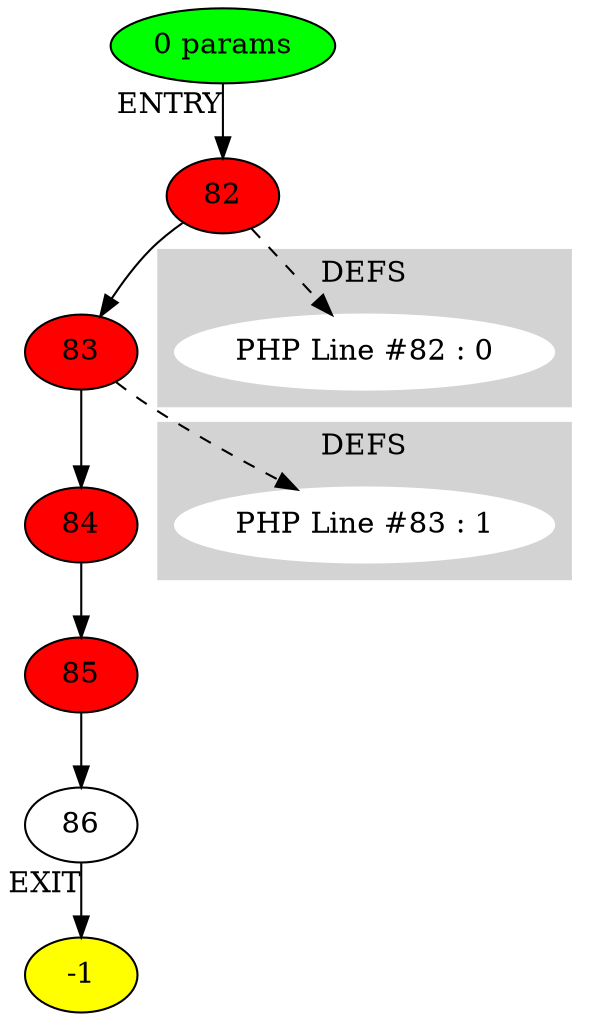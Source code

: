 digraph testName {
0 [label="82" , fillcolor = red, style = filled];
1 [label="83" , fillcolor = red, style = filled];
2 [label="84" , fillcolor = red, style = filled];
3 [label="85" , fillcolor = red, style = filled];
4 [label="86"];
0 -> 1;
1 -> 2;
2 -> 3;
3 -> 4;
-2 -> 0[xlabel="ENTRY"];
4 -> -1[xlabel="EXIT"];
-2 [fillcolor = green, style = filled]-1 [fillcolor= yellow, style = filled] subgraph cluster_g_0 { style=filled; color=lightgrey; node [style=filled,color=white]; g_0[label= "PHP Line #82 : 0"];label = "DEFS";}
0 -> g_0 [style="dashed"];
subgraph cluster_g_1 { style=filled; color=lightgrey; node [style=filled,color=white]; g_1[label= "PHP Line #83 : 1"];label = "DEFS";}
1 -> g_1 [style="dashed"];
-2 [label="0 params"];
}
